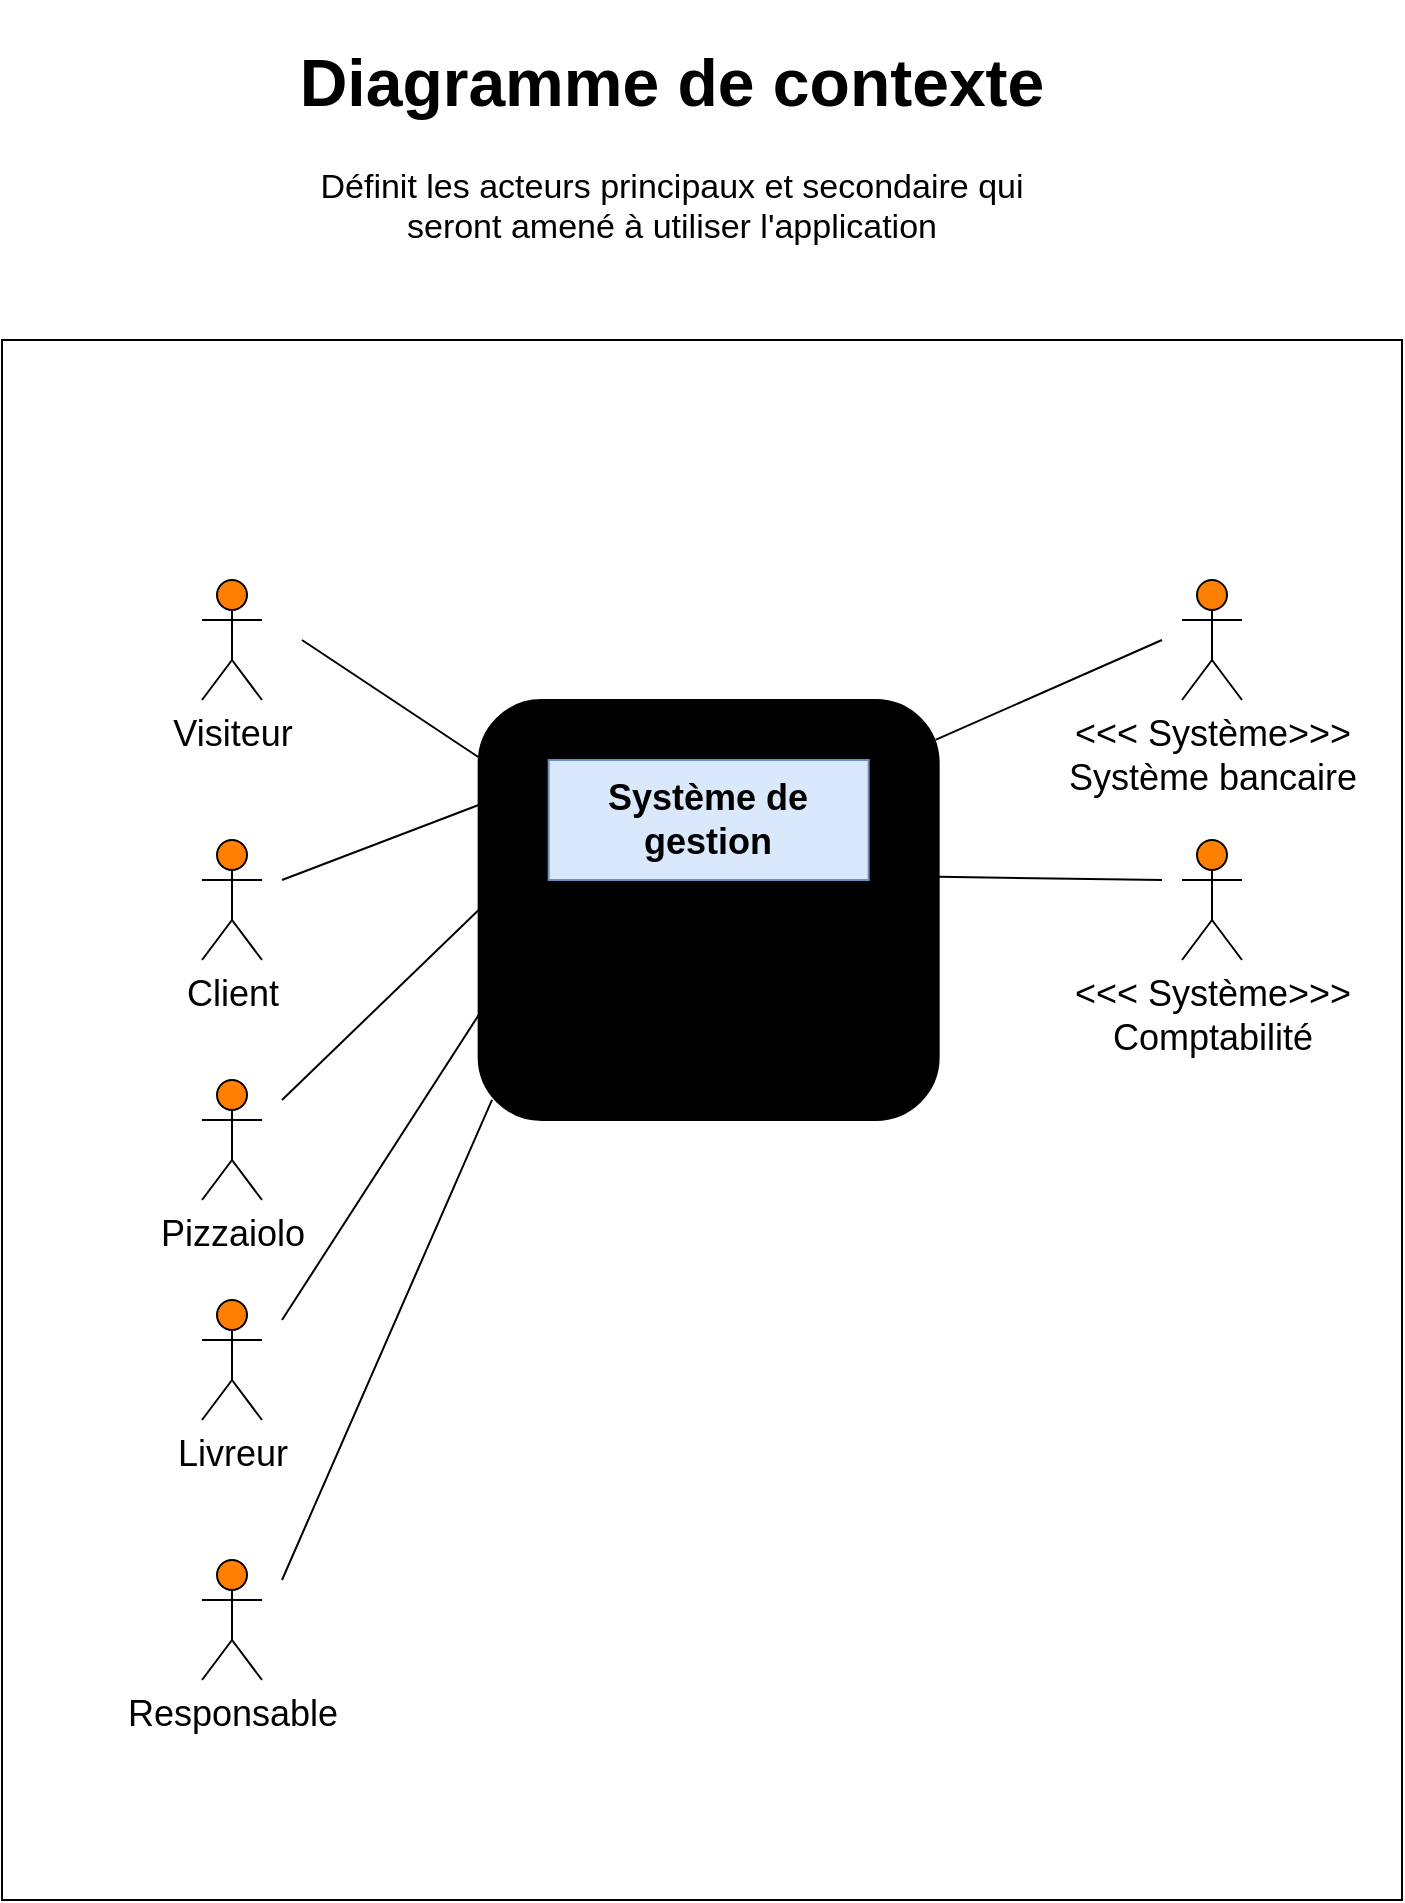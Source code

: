 <mxfile version="12.7.4" type="github">
  <diagram id="Q4VnvSh6ajyP1y70Wybg" name="Page-1">
    <mxGraphModel dx="1123" dy="733" grid="1" gridSize="10" guides="1" tooltips="1" connect="1" arrows="1" fold="1" page="1" pageScale="1" pageWidth="827" pageHeight="1169" math="0" shadow="0">
      <root>
        <mxCell id="0" />
        <mxCell id="1" parent="0" />
        <mxCell id="QWDj1nxfprRpqqSH3ZDR-1" value="" style="whiteSpace=wrap;html=1;" parent="1" vertex="1">
          <mxGeometry x="60" y="200" width="700" height="780" as="geometry" />
        </mxCell>
        <mxCell id="QWDj1nxfprRpqqSH3ZDR-2" value="&lt;h1 style=&quot;font-size: 33px&quot;&gt;Diagramme de contexte&lt;/h1&gt;&lt;p style=&quot;font-size: 17px&quot;&gt;Définit les acteurs principaux et secondaire qui seront amené à utiliser l&#39;application&lt;/p&gt;" style="text;html=1;strokeColor=none;fillColor=none;spacing=5;spacingTop=-20;whiteSpace=wrap;overflow=hidden;rounded=0;align=center;fontStyle=0" parent="1" vertex="1">
          <mxGeometry x="190" y="40" width="410" height="120" as="geometry" />
        </mxCell>
        <mxCell id="QWDj1nxfprRpqqSH3ZDR-3" value="" style="rounded=1;whiteSpace=wrap;html=1;fillColor=#000000;" parent="1" vertex="1">
          <mxGeometry x="298.33" y="380" width="230" height="210" as="geometry" />
        </mxCell>
        <mxCell id="QWDj1nxfprRpqqSH3ZDR-4" value="Système de gestion" style="text;html=1;align=center;verticalAlign=middle;whiteSpace=wrap;rounded=0;fontSize=18;fontStyle=1;glass=0;fillColor=#dae8fc;strokeColor=#6c8ebf;" parent="1" vertex="1">
          <mxGeometry x="333.33" y="410" width="160" height="60" as="geometry" />
        </mxCell>
        <mxCell id="QWDj1nxfprRpqqSH3ZDR-5" value="Visiteur" style="shape=umlActor;verticalLabelPosition=bottom;labelBackgroundColor=#ffffff;verticalAlign=top;html=1;outlineConnect=0;fontSize=18;fillColor=#FF8000;" parent="1" vertex="1">
          <mxGeometry x="160" y="320" width="30" height="60" as="geometry" />
        </mxCell>
        <mxCell id="QWDj1nxfprRpqqSH3ZDR-6" value="Client" style="shape=umlActor;verticalLabelPosition=bottom;labelBackgroundColor=#ffffff;verticalAlign=top;html=1;outlineConnect=0;fontSize=18;fillColor=#FF8000;" parent="1" vertex="1">
          <mxGeometry x="160" y="450" width="30" height="60" as="geometry" />
        </mxCell>
        <mxCell id="QWDj1nxfprRpqqSH3ZDR-7" value="Pizzaiolo" style="shape=umlActor;verticalLabelPosition=bottom;labelBackgroundColor=#ffffff;verticalAlign=top;html=1;outlineConnect=0;fontSize=18;fillColor=#FF8000;" parent="1" vertex="1">
          <mxGeometry x="160" y="570" width="30" height="60" as="geometry" />
        </mxCell>
        <mxCell id="QWDj1nxfprRpqqSH3ZDR-8" value="Livreur" style="shape=umlActor;verticalLabelPosition=bottom;labelBackgroundColor=#ffffff;verticalAlign=top;html=1;outlineConnect=0;fontSize=18;fillColor=#FF8000;" parent="1" vertex="1">
          <mxGeometry x="160" y="680" width="30" height="60" as="geometry" />
        </mxCell>
        <mxCell id="QWDj1nxfprRpqqSH3ZDR-9" value="Responsable" style="shape=umlActor;verticalLabelPosition=bottom;labelBackgroundColor=#ffffff;verticalAlign=top;html=1;outlineConnect=0;fontSize=18;fillColor=#FF8000;" parent="1" vertex="1">
          <mxGeometry x="160" y="810" width="30" height="60" as="geometry" />
        </mxCell>
        <mxCell id="QWDj1nxfprRpqqSH3ZDR-20" value="" style="endArrow=none;html=1;fontSize=18;entryX=0;entryY=0.75;entryDx=0;entryDy=0;" parent="1" target="QWDj1nxfprRpqqSH3ZDR-3" edge="1">
          <mxGeometry width="50" height="50" relative="1" as="geometry">
            <mxPoint x="200" y="690" as="sourcePoint" />
            <mxPoint x="110" y="1000" as="targetPoint" />
          </mxGeometry>
        </mxCell>
        <mxCell id="QWDj1nxfprRpqqSH3ZDR-21" value="" style="endArrow=none;html=1;fontSize=18;entryX=0;entryY=0.5;entryDx=0;entryDy=0;" parent="1" target="QWDj1nxfprRpqqSH3ZDR-3" edge="1">
          <mxGeometry width="50" height="50" relative="1" as="geometry">
            <mxPoint x="200" y="580" as="sourcePoint" />
            <mxPoint x="110" y="1000" as="targetPoint" />
          </mxGeometry>
        </mxCell>
        <mxCell id="QWDj1nxfprRpqqSH3ZDR-24" value="" style="endArrow=none;html=1;strokeColor=#000000;fontSize=18;entryX=0.029;entryY=0.952;entryDx=0;entryDy=0;entryPerimeter=0;" parent="1" target="QWDj1nxfprRpqqSH3ZDR-3" edge="1">
          <mxGeometry width="50" height="50" relative="1" as="geometry">
            <mxPoint x="200" y="820" as="sourcePoint" />
            <mxPoint x="110" y="1000" as="targetPoint" />
          </mxGeometry>
        </mxCell>
        <mxCell id="QWDj1nxfprRpqqSH3ZDR-25" value="" style="endArrow=none;html=1;strokeColor=#000000;fontSize=18;entryX=0;entryY=0.25;entryDx=0;entryDy=0;" parent="1" target="QWDj1nxfprRpqqSH3ZDR-3" edge="1">
          <mxGeometry width="50" height="50" relative="1" as="geometry">
            <mxPoint x="200" y="470" as="sourcePoint" />
            <mxPoint x="110" y="1000" as="targetPoint" />
          </mxGeometry>
        </mxCell>
        <mxCell id="QWDj1nxfprRpqqSH3ZDR-26" value="" style="endArrow=none;html=1;strokeColor=#000000;fontSize=18;" parent="1" target="QWDj1nxfprRpqqSH3ZDR-3" edge="1">
          <mxGeometry width="50" height="50" relative="1" as="geometry">
            <mxPoint x="210" y="350" as="sourcePoint" />
            <mxPoint x="110" y="1000" as="targetPoint" />
          </mxGeometry>
        </mxCell>
        <mxCell id="QWDj1nxfprRpqqSH3ZDR-30" value="&amp;lt;&amp;lt;&amp;lt; Système&amp;gt;&amp;gt;&amp;gt;&lt;br&gt;Système bancaire" style="shape=umlActor;verticalLabelPosition=bottom;labelBackgroundColor=#ffffff;verticalAlign=top;html=1;outlineConnect=0;fontSize=18;gradientColor=none;gradientDirection=north;fillColor=#FF8000;" parent="1" vertex="1">
          <mxGeometry x="650" y="320" width="30" height="60" as="geometry" />
        </mxCell>
        <mxCell id="QWDj1nxfprRpqqSH3ZDR-31" value="&amp;lt;&amp;lt;&amp;lt; Système&amp;gt;&amp;gt;&amp;gt;&lt;br&gt;Comptabilité" style="shape=umlActor;verticalLabelPosition=bottom;labelBackgroundColor=#ffffff;verticalAlign=top;html=1;outlineConnect=0;fontSize=18;gradientColor=none;gradientDirection=north;fillColor=#FF8000;" parent="1" vertex="1">
          <mxGeometry x="650" y="450" width="30" height="60" as="geometry" />
        </mxCell>
        <mxCell id="QWDj1nxfprRpqqSH3ZDR-32" value="" style="endArrow=none;html=1;strokeColor=#000000;fontSize=18;exitX=1;exitY=0.421;exitDx=0;exitDy=0;exitPerimeter=0;" parent="1" source="QWDj1nxfprRpqqSH3ZDR-3" edge="1">
          <mxGeometry width="50" height="50" relative="1" as="geometry">
            <mxPoint x="60" y="1050" as="sourcePoint" />
            <mxPoint x="640" y="470" as="targetPoint" />
          </mxGeometry>
        </mxCell>
        <mxCell id="QWDj1nxfprRpqqSH3ZDR-33" value="" style="endArrow=none;html=1;strokeColor=#000000;fontSize=18;exitX=0.993;exitY=0.095;exitDx=0;exitDy=0;exitPerimeter=0;" parent="1" source="QWDj1nxfprRpqqSH3ZDR-3" edge="1">
          <mxGeometry width="50" height="50" relative="1" as="geometry">
            <mxPoint x="60" y="1050" as="sourcePoint" />
            <mxPoint x="640" y="350" as="targetPoint" />
          </mxGeometry>
        </mxCell>
      </root>
    </mxGraphModel>
  </diagram>
</mxfile>
